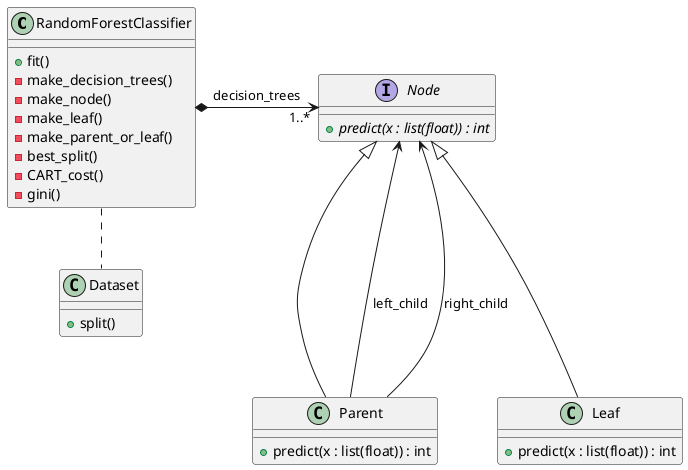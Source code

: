 @startuml
class RandomForestClassifier {
+fit()
-make_decision_trees()
-make_node()
-make_leaf()
-make_parent_or_leaf()
-best_split()
-CART_cost()
-gini()
}

interface Node {
{abstract} +predict(x : list(float)) : int
}

class Leaf {
+predict(x : list(float)) : int
}

class Parent {
+predict(x : list(float)) : int
}

class Dataset {
+split()
}

RandomForestClassifier *-right-> "1..*" Node : decision_trees
Leaf -up--|> Node
Parent -up--|> Node
Parent ---> Node : left_child
Parent ---> Node : right_child
RandomForestClassifier .down. Dataset

@enduml